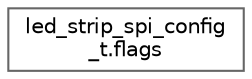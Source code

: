 digraph "Graphical Class Hierarchy"
{
 // LATEX_PDF_SIZE
  bgcolor="transparent";
  edge [fontname=Helvetica,fontsize=10,labelfontname=Helvetica,labelfontsize=10];
  node [fontname=Helvetica,fontsize=10,shape=box,height=0.2,width=0.4];
  rankdir="LR";
  Node0 [id="Node000000",label="led_strip_spi_config\l_t.flags",height=0.2,width=0.4,color="grey40", fillcolor="white", style="filled",URL="$db/d8e/led__strip__spi_8h.html#d4/d47/structled__strip__spi__config__t_8flags",tooltip=" "];
}
